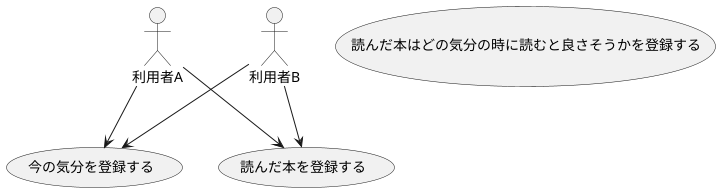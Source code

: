 @startuml

actor 利用者A
actor 利用者B

usecase 今の気分を登録する as UC1
usecase 読んだ本を登録する as UC2
usecase 読んだ本はどの気分の時に読むと良さそうかを登録する as UC3


利用者A --> UC1
利用者B --> UC1

利用者A --> UC2
利用者B --> UC2


@enduml

---

@startuml

object 本 {
	isbn
}

object 利用者 {
	名前
}

object 性格

object 今の気分

object 興味のある分野

object どんな気分の時に読むと良いか {
}

object 読んだ本 {
}

object おすすめ本

object 分野
object 気分

利用者 "0..*"--"1..*" 読んだ本
利用者 -- 性格
利用者 -- 今の気分
利用者 -- 興味のある分野
読んだ本 -- どんな気分の時に読むと良いか
本 -- 読んだ本
本 -- おすすめ本

@enduml